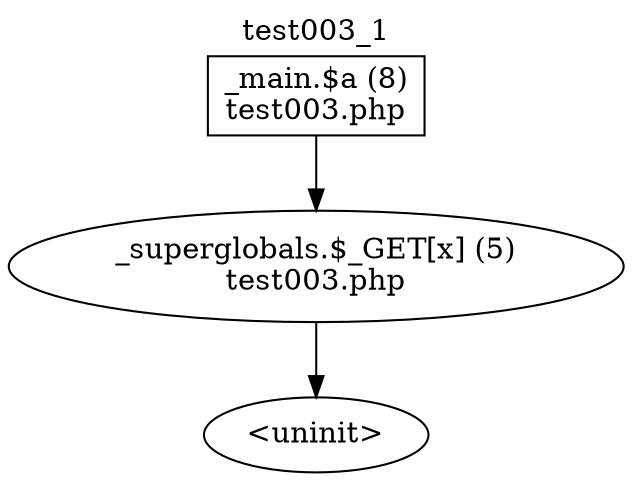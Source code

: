 digraph cfg {
  label="test003_1";
  labelloc=t;
  n1 [shape=box, label="_main.$a (8)\ntest003.php"];
  n2 [shape=ellipse, label="_superglobals.$_GET[x] (5)\ntest003.php"];
  n3 [shape=ellipse, label="<uninit>"];
  n1 -> n2;
  n2 -> n3;
}

